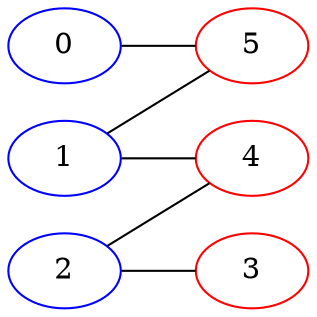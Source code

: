 graph bipartite_graph {
  rankdir=LR;
  0 [label="0", color=blue];
  1 [label="1", color=blue];
  2 [label="2", color=blue];
  3 [label="3", color=red];
  4 [label="4", color=red];
  5 [label="5", color=red];
  0 -- 5;
  1 -- 4;
  1 -- 5;
  2 -- 3;
  2 -- 4;
}

